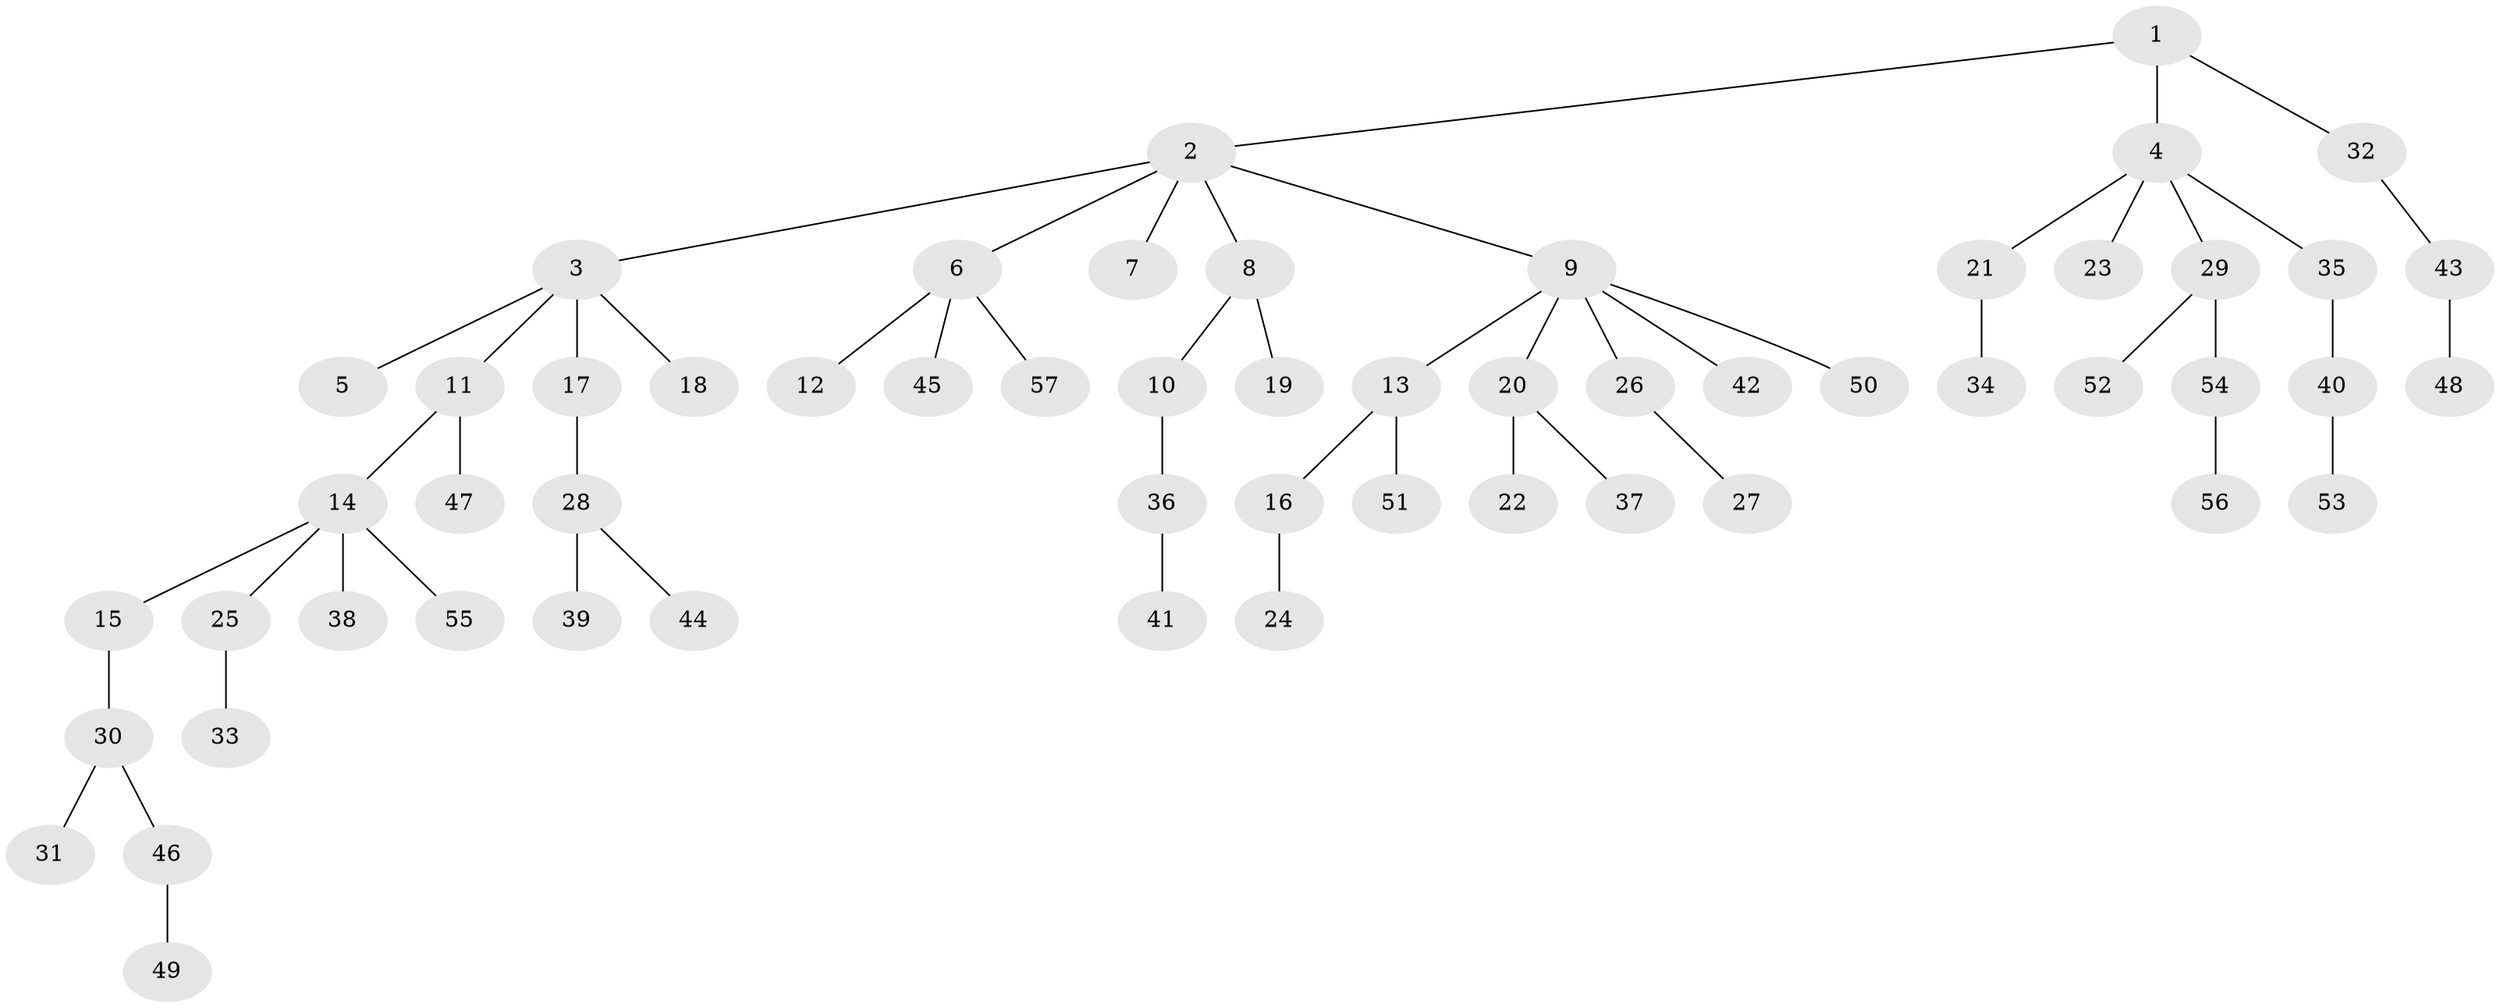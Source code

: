 // coarse degree distribution, {7: 0.02564102564102564, 4: 0.02564102564102564, 5: 0.07692307692307693, 1: 0.5128205128205128, 3: 0.05128205128205128, 2: 0.3076923076923077}
// Generated by graph-tools (version 1.1) at 2025/52/02/27/25 19:52:11]
// undirected, 57 vertices, 56 edges
graph export_dot {
graph [start="1"]
  node [color=gray90,style=filled];
  1;
  2;
  3;
  4;
  5;
  6;
  7;
  8;
  9;
  10;
  11;
  12;
  13;
  14;
  15;
  16;
  17;
  18;
  19;
  20;
  21;
  22;
  23;
  24;
  25;
  26;
  27;
  28;
  29;
  30;
  31;
  32;
  33;
  34;
  35;
  36;
  37;
  38;
  39;
  40;
  41;
  42;
  43;
  44;
  45;
  46;
  47;
  48;
  49;
  50;
  51;
  52;
  53;
  54;
  55;
  56;
  57;
  1 -- 2;
  1 -- 4;
  1 -- 32;
  2 -- 3;
  2 -- 6;
  2 -- 7;
  2 -- 8;
  2 -- 9;
  3 -- 5;
  3 -- 11;
  3 -- 17;
  3 -- 18;
  4 -- 21;
  4 -- 23;
  4 -- 29;
  4 -- 35;
  6 -- 12;
  6 -- 45;
  6 -- 57;
  8 -- 10;
  8 -- 19;
  9 -- 13;
  9 -- 20;
  9 -- 26;
  9 -- 42;
  9 -- 50;
  10 -- 36;
  11 -- 14;
  11 -- 47;
  13 -- 16;
  13 -- 51;
  14 -- 15;
  14 -- 25;
  14 -- 38;
  14 -- 55;
  15 -- 30;
  16 -- 24;
  17 -- 28;
  20 -- 22;
  20 -- 37;
  21 -- 34;
  25 -- 33;
  26 -- 27;
  28 -- 39;
  28 -- 44;
  29 -- 52;
  29 -- 54;
  30 -- 31;
  30 -- 46;
  32 -- 43;
  35 -- 40;
  36 -- 41;
  40 -- 53;
  43 -- 48;
  46 -- 49;
  54 -- 56;
}
